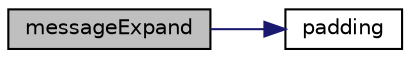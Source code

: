 digraph "messageExpand"
{
  edge [fontname="Helvetica",fontsize="10",labelfontname="Helvetica",labelfontsize="10"];
  node [fontname="Helvetica",fontsize="10",shape=record];
  rankdir="LR";
  Node1 [label="messageExpand",height=0.2,width=0.4,color="black", fillcolor="grey75", style="filled", fontcolor="black"];
  Node1 -> Node2 [color="midnightblue",fontsize="10",style="solid",fontname="Helvetica"];
  Node2 [label="padding",height=0.2,width=0.4,color="black", fillcolor="white", style="filled",URL="$message_8cpp.html#a241cc020182de2ae427350a2c6d27a68"];
}
